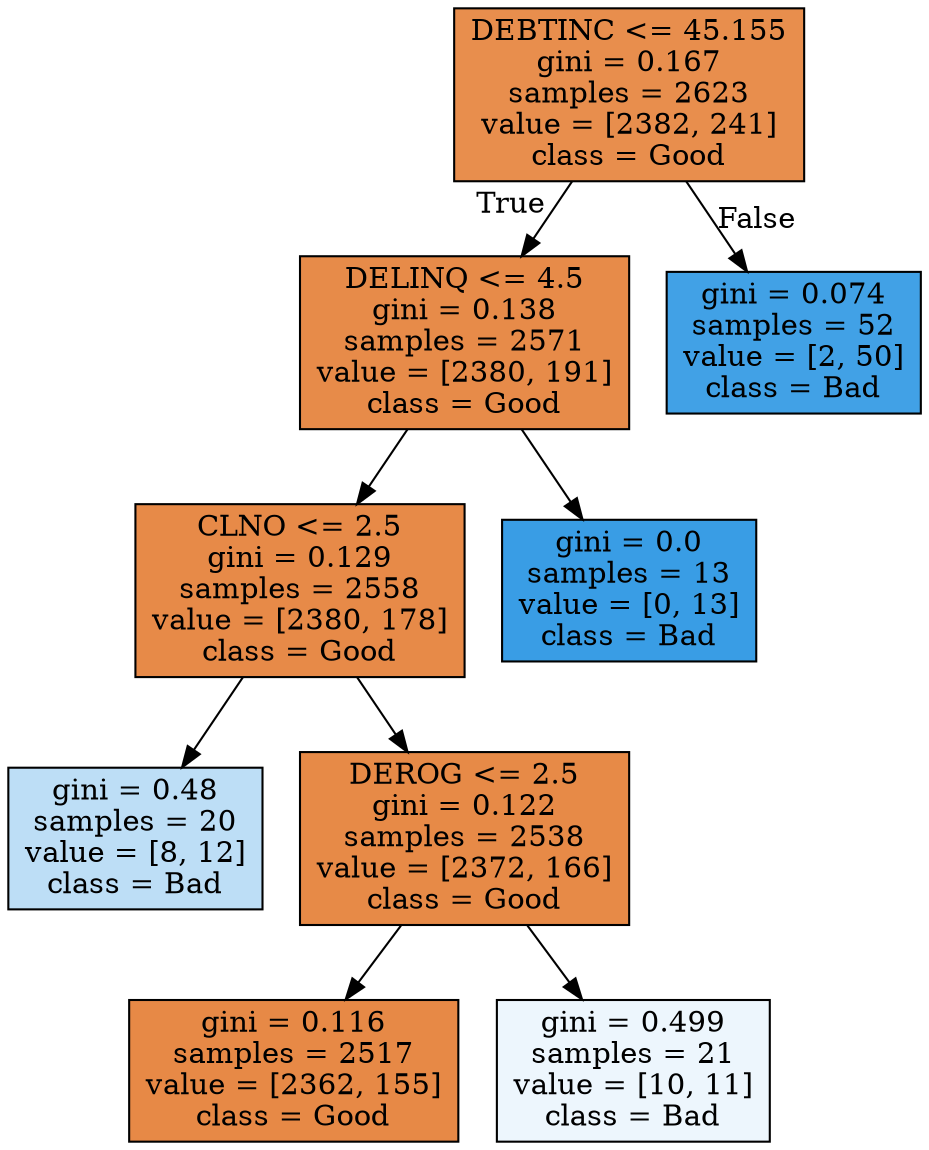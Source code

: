 digraph Tree {
node [shape=box, style="filled", color="black"] ;
0 [label="DEBTINC <= 45.155\ngini = 0.167\nsamples = 2623\nvalue = [2382, 241]\nclass = Good", fillcolor="#e88e4d"] ;
1 [label="DELINQ <= 4.5\ngini = 0.138\nsamples = 2571\nvalue = [2380, 191]\nclass = Good", fillcolor="#e78b49"] ;
0 -> 1 [labeldistance=2.5, labelangle=45, headlabel="True"] ;
2 [label="CLNO <= 2.5\ngini = 0.129\nsamples = 2558\nvalue = [2380, 178]\nclass = Good", fillcolor="#e78a48"] ;
1 -> 2 ;
3 [label="gini = 0.48\nsamples = 20\nvalue = [8, 12]\nclass = Bad", fillcolor="#bddef6"] ;
2 -> 3 ;
4 [label="DEROG <= 2.5\ngini = 0.122\nsamples = 2538\nvalue = [2372, 166]\nclass = Good", fillcolor="#e78a47"] ;
2 -> 4 ;
5 [label="gini = 0.116\nsamples = 2517\nvalue = [2362, 155]\nclass = Good", fillcolor="#e78946"] ;
4 -> 5 ;
6 [label="gini = 0.499\nsamples = 21\nvalue = [10, 11]\nclass = Bad", fillcolor="#edf6fd"] ;
4 -> 6 ;
7 [label="gini = 0.0\nsamples = 13\nvalue = [0, 13]\nclass = Bad", fillcolor="#399de5"] ;
1 -> 7 ;
8 [label="gini = 0.074\nsamples = 52\nvalue = [2, 50]\nclass = Bad", fillcolor="#41a1e6"] ;
0 -> 8 [labeldistance=2.5, labelangle=-45, headlabel="False"] ;
}